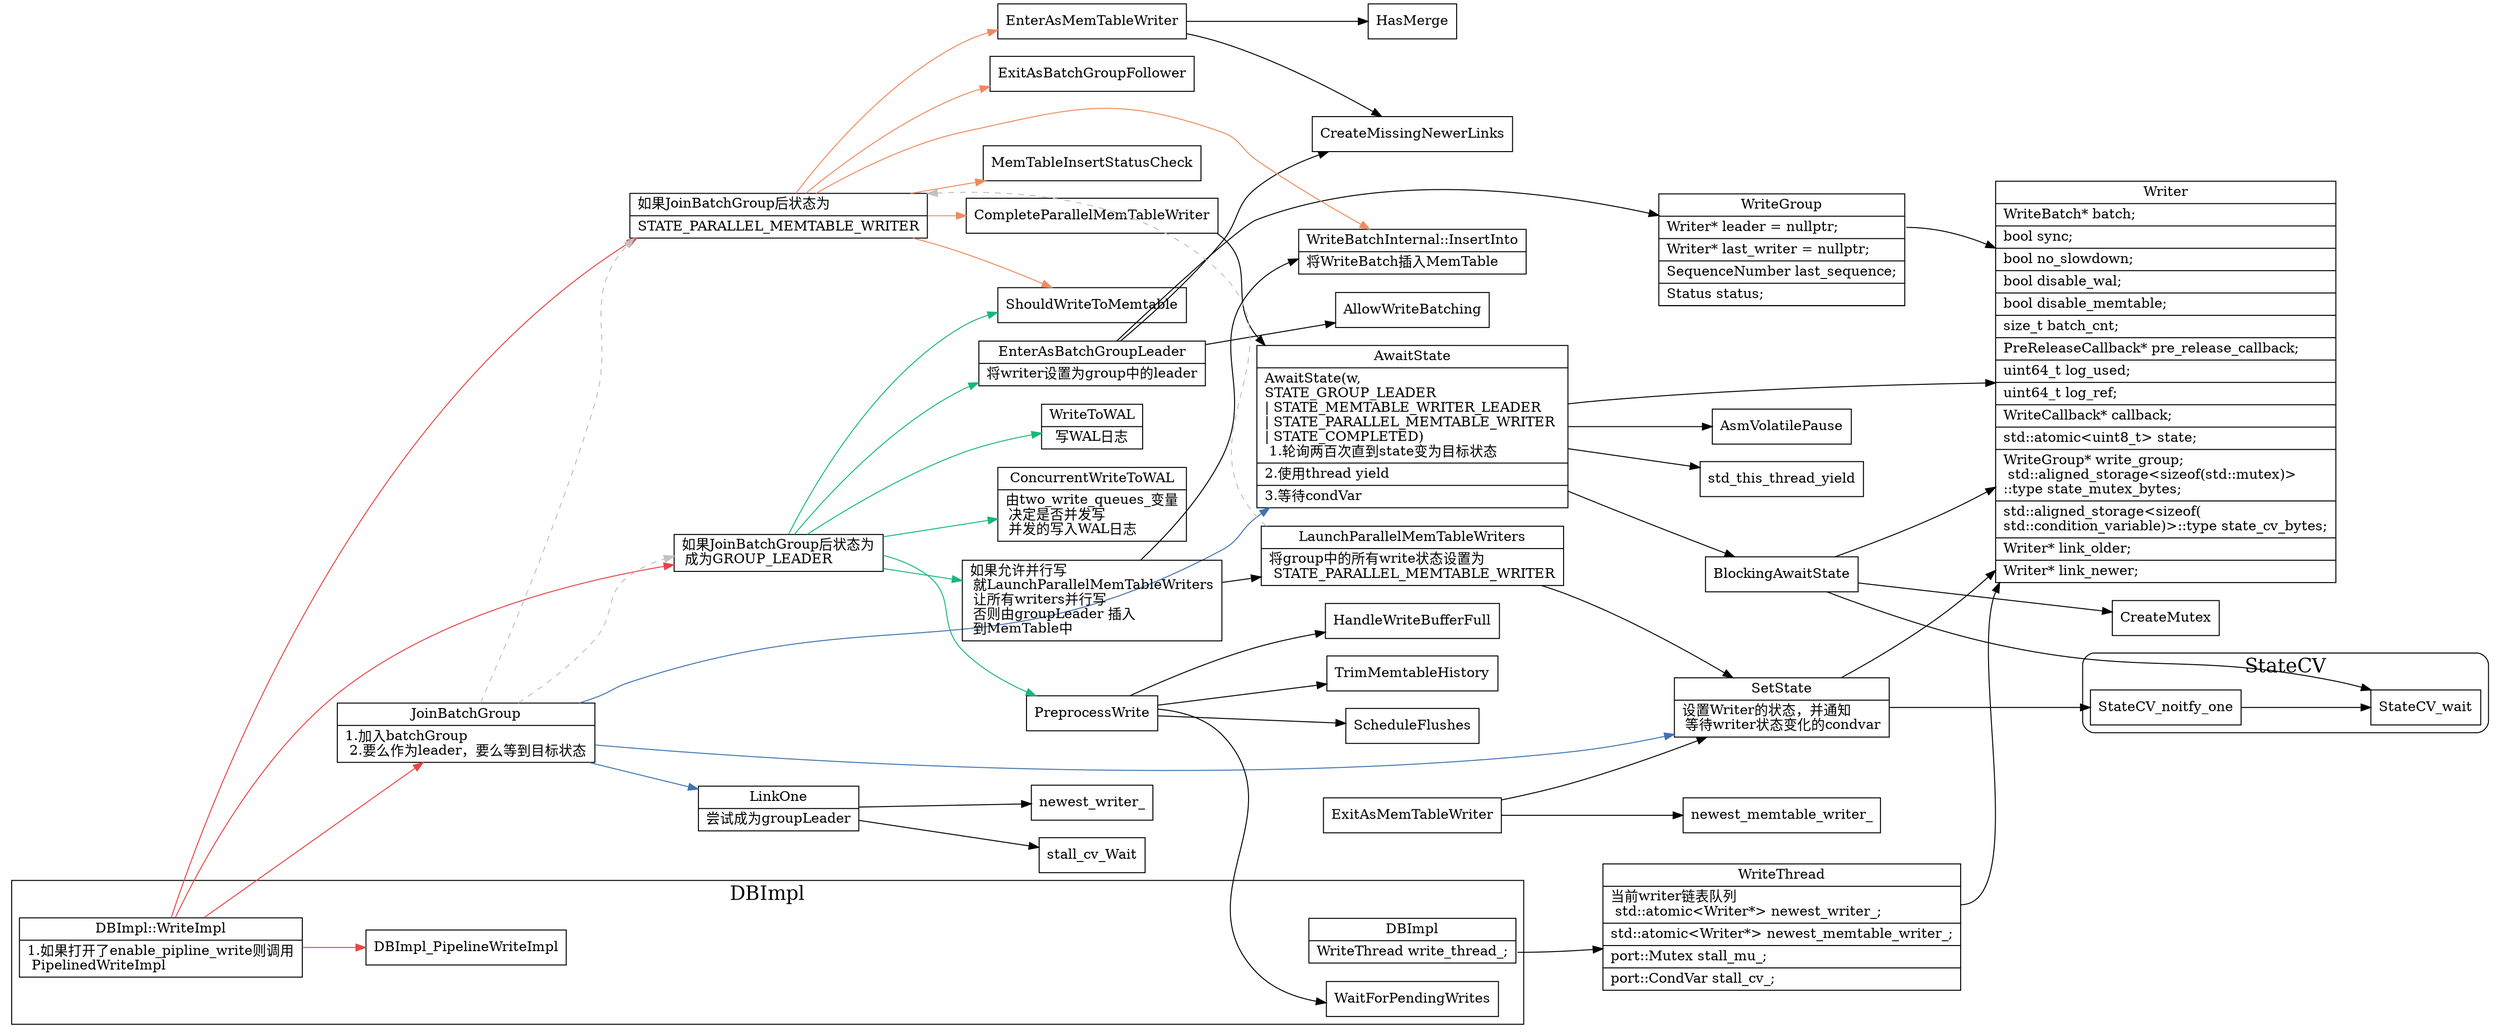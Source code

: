 digraph Writer {
  node[shape=box;];
  newrank=true;
  rankdir=LR;
  WriteGroup[
    shape="record";
    label="{{
      WriteGroup|
        <Writer> Writer* leader = nullptr;\l|
        Writer* last_writer = nullptr;\l|
        SequenceNumber last_sequence;\l|
        Status status;\l|
        std::atomic<size_t> running;\l
    }}";
  ];
  WriteGroup:Writer -> Writer;

  Writer[
    shape="record";
    label="{{
      Writer|
        WriteBatch* batch;\l|
        bool sync;\l|
        bool no_slowdown;\l|
        bool disable_wal;\l|
        bool disable_memtable;\l|
        size_t batch_cnt;\l|
        PreReleaseCallback* pre_release_callback;\l|
        uint64_t log_used;\l|
        uint64_t log_ref;\l|
        WriteCallback* callback;\l|
        <state> std::atomic\<uint8_t\> state;\l|
        WriteGroup* write_group;\l
        std::aligned_storage\<sizeof(std::mutex)\>\l::type state_mutex_bytes;\l|
        std::aligned_storage\<sizeof(\lstd::condition_variable)\>::type state_cv_bytes;\l|
        Writer* link_older;\l|
        Writer* link_newer;\l
    }}";
  ];
  WriteThread[
    shape="record";
    label="{{
      WriteThread|
        <Writer>
        当前writer链表队列\l
        std::atomic\<Writer*\> newest_writer_;\l|
        std::atomic\<Writer*\> newest_memtable_writer_;\l|
        port::Mutex stall_mu_;\l|
        port::CondVar stall_cv_;\l
    }}";
  ];
  EnterAsBatchGroupLeader[
    shape="record";
    label="{{
      EnterAsBatchGroupLeader|
      将writer设置为group中的leader\l
    }}";
  ];
  DBImpl[
    shape="record";
    label="{{
      DBImpl|
        <WriteThread> WriteThread write_thread_;\l
    }}";
  ];
  DBImpl:WriteThread -> WriteThread;
  WriteThread:Writer -> Writer;

  DBImpl_WriteImpl -> {
    JoinBatchGroup;
    DBImpl_PipelineWriteImpl;
    IF_STATE_PARALLEL_MEMABLE_WRITER;
    IF_STATE_GROUP_LEADER;
  }[color="#e84545"]

  IF_STATE_PARALLEL_MEMABLE_WRITER[shape="record";
    label="{{
      如果JoinBatchGroup后状态为\l|
      STATE_PARALLEL_MEMTABLE_WRITER\l
    }}";
  ];

  IF_STATE_PARALLEL_MEMABLE_WRITER -> {
    ShouldWriteToMemtable;
    WriteBatchInternal_InsertInto;
    CompleteParallelMemTableWriter;
    MemTableInsertStatusCheck;
    ExitAsBatchGroupFollower;
    EnterAsMemTableWriter;
  }[color="#f08a5d"];

  WriteBatchInternal_InsertInto[shape="record";
    label="{{
      WriteBatchInternal::InsertInto|
      将WriteBatch插入MemTable\l
    }}";
  ];
  JoinBatchGroup -> IF_STATE_PARALLEL_MEMABLE_WRITER [style=dashed;color=gray;];
  JoinBatchGroup -> IF_STATE_GROUP_LEADER[style=dashed;color=gray];
  LaunchParallelMemTableWriters -> IF_STATE_PARALLEL_MEMABLE_WRITER[style=dashed;color=gray];

  CompleteParallelMemTableWriter -> {
    AwaitState;
  }

  IF_STATE_GROUP_LEADER[shape="record";
    label="{{
      如果JoinBatchGroup后状态为\l 
      成为GROUP_LEADER\l
    }}";
  ];
  {rank=same;IF_STATE_GROUP_LEADER;IF_STATE_PARALLEL_MEMABLE_WRITER};

    IF_STATE_GROUP_LEADER -> {
      PreprocessWrite;
      EnterAsBatchGroupLeader;
      ShouldWriteToMemtable;
      IF_PARALLEL;
      WriteToWAL;
      ConcurrentWriteToWAL;
    }[color="#17b978"];

    PreprocessWrite -> {
      WaitForPendingWrites;
      HandleWriteBufferFull;
      TrimMemtableHistory;
      ScheduleFlushes;
    }

    IF_PARALLEL[shape="record";
      label="{{
        如果允许并行写\l
        就LaunchParallelMemTableWriters\l
        让所有writers并行写\l
        否则由groupLeader 插入\l 
        到MemTable中\l
      }}";
    ];
    IF_PARALLEL -> {
      LaunchParallelMemTableWriters;
      WriteBatchInternal_InsertInto;
    };
    WriteToWAL[shape="record";
      label="{{
        WriteToWAL|
        写WAL日志
      }}";
    ];
    ConcurrentWriteToWAL[shape="record";
      label="{{
        ConcurrentWriteToWAL|
        由two_write_queues_变量\l 
        决定是否并发写\l
        并发的写入WAL日志\l
      }}";
    ];

    LaunchParallelMemTableWriters[shape="record";
      label="{{
        LaunchParallelMemTableWriters|
        将group中的所有write状态设置为\l
        STATE_PARALLEL_MEMTABLE_WRITER\l
      }}";
    ];
  DBImpl_WriteImpl[
    shape="record";
    label="{{
      DBImpl::WriteImpl|
      1.如果打开了enable_pipline_write则调用\l
      PipelinedWriteImpl\l
    }}";
  ];
  /*
  DBImpl_PipelineWriteImpl -> {
    JoinBatchGroup;
    WaitForPendingWrites;
    EnterAsBatchGroupLeader;
    ExitAsBatchGroupFollower;
    ExitAsMemTableWriter;
    EnterAsMemTableWriter;
  }[color="#3f72af"]
  */

  JoinBatchGroup[
    shape="record";
    label="{{
      JoinBatchGroup|
      1.加入batchGroup\l
      2.要么作为leader，要么等到目标状态\l
    }}";
  ];
  JoinBatchGroup -> {
    LinkOne;
    SetState;
    AwaitState;
  }[color="#3f72af"];

  LinkOne[
    shape="record";
    label="{{
      LinkOne|
      尝试成为groupLeader
    }}";
  ];
  LinkOne -> {
    newest_writer_;
    stall_cv_Wait;
  }

  AwaitState[
    shape="record";
    label="{{
      AwaitState|
    AwaitState(w, \lSTATE_GROUP_LEADER \l\| STATE_MEMTABLE_WRITER_LEADER \l\|
                      STATE_PARALLEL_MEMTABLE_WRITER \l\| STATE_COMPLETED)\l
      1.轮询两百次直到state变为目标状态\l|
      2.使用thread yield\l|
      3.等待condVar\l
    }}";
  ];
  AwaitState -> {
    Writer:state;
    AsmVolatilePause;
    std_this_thread_yield;
    BlockingAwaitState;
  }
  BlockingAwaitState -> {
    CreateMutex;
    Writer:state;
    StateCV_wait;
  }
  SetState[
    shape="record";
    label="{{
      SetState|
      设置Writer的状态，并通知\l 
      等待writer状态变化的condvar\l
    }}";
  ];

  SetState -> {
    Writer:state;
    StateCV_noitfy_one;
  }

  EnterAsBatchGroupLeader -> {
    CreateMissingNewerLinks;
    AllowWriteBatching;
    WriteGroup:Writer;
  }

  EnterAsMemTableWriter -> {
    CreateMissingNewerLinks;
    HasMerge;
  }

  ExitAsMemTableWriter -> {
    newest_memtable_writer_;
    SetState;
  }
  LaunchParallelMemTableWriters -> {
    SetState;
  }

  subgraph cluster_StateCV {
    graph[label="StateCV";fontsize=20;style=rounded];
    StateCV_wait;
    StateCV_noitfy_one;
    StateCV_noitfy_one -> StateCV_wait;
  };
  subgraph cluster_DBImpl {
    graph[label="DBImpl";fontsize=20;];
    DBImpl_PipelineWriteImpl;
    DBImpl_WriteImpl;
    DBImpl;
    WaitForPendingWrites;
  }
}
